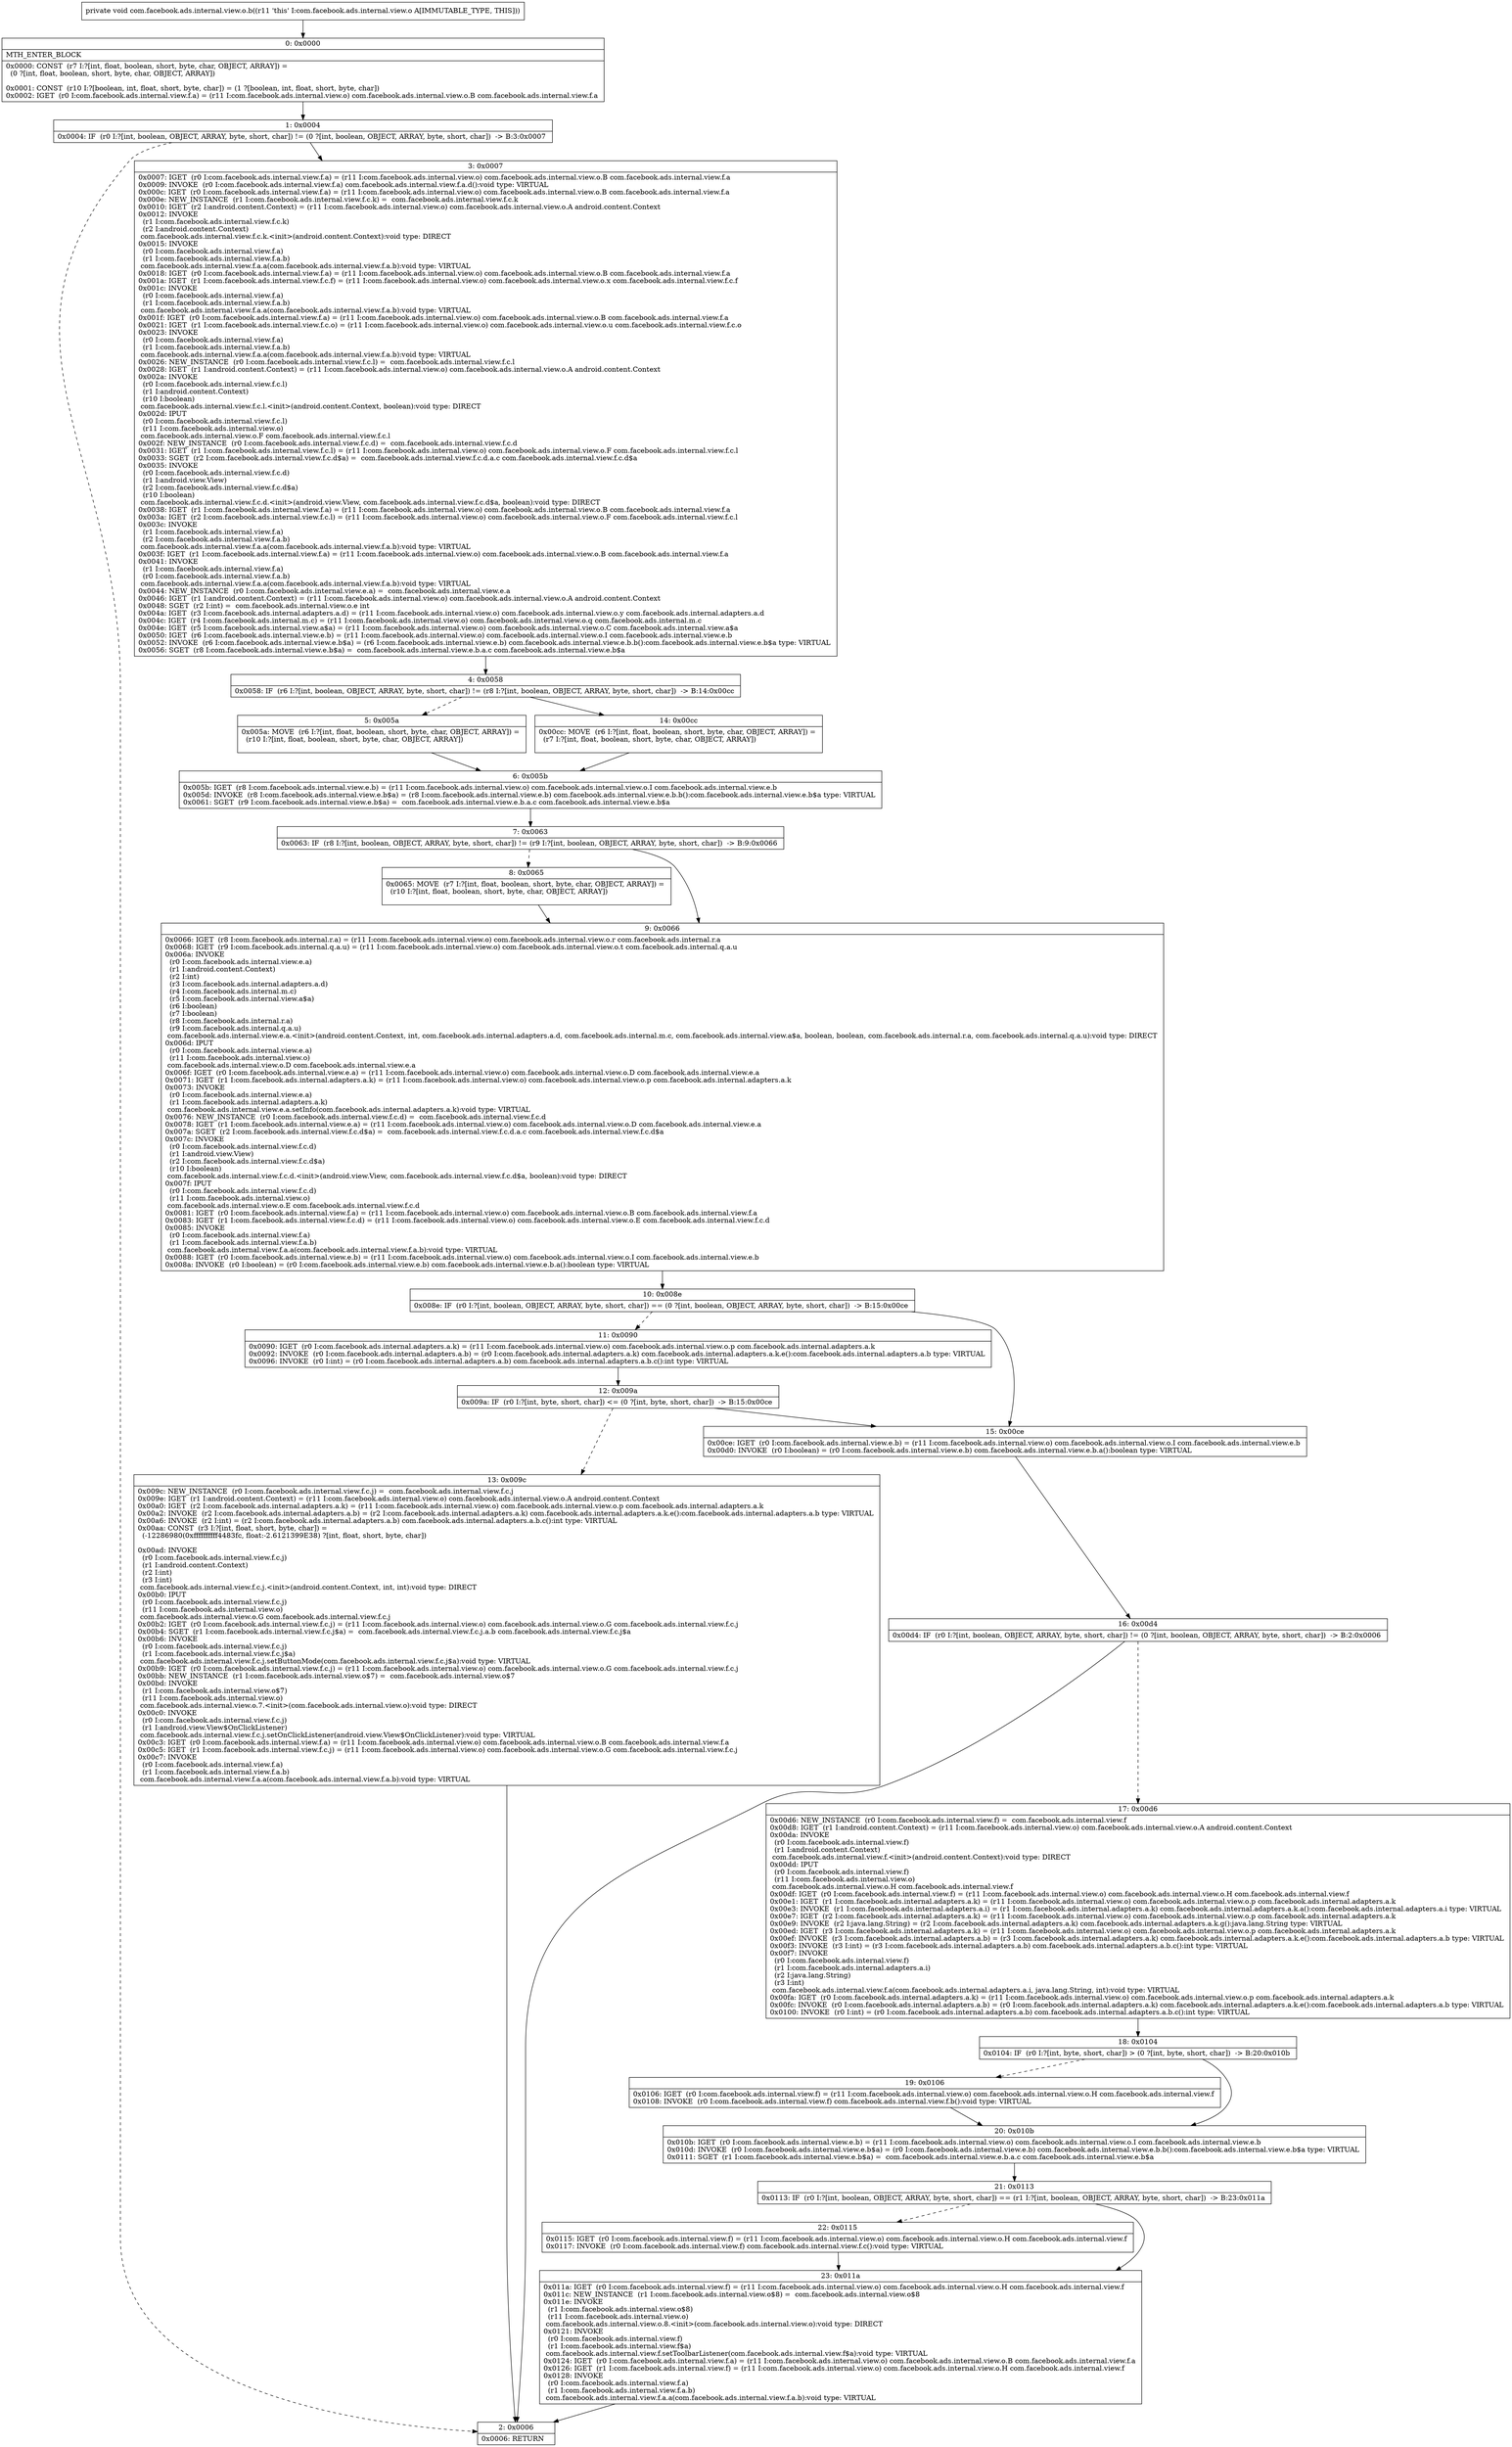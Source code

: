digraph "CFG forcom.facebook.ads.internal.view.o.b()V" {
Node_0 [shape=record,label="{0\:\ 0x0000|MTH_ENTER_BLOCK\l|0x0000: CONST  (r7 I:?[int, float, boolean, short, byte, char, OBJECT, ARRAY]) = \l  (0 ?[int, float, boolean, short, byte, char, OBJECT, ARRAY])\l \l0x0001: CONST  (r10 I:?[boolean, int, float, short, byte, char]) = (1 ?[boolean, int, float, short, byte, char]) \l0x0002: IGET  (r0 I:com.facebook.ads.internal.view.f.a) = (r11 I:com.facebook.ads.internal.view.o) com.facebook.ads.internal.view.o.B com.facebook.ads.internal.view.f.a \l}"];
Node_1 [shape=record,label="{1\:\ 0x0004|0x0004: IF  (r0 I:?[int, boolean, OBJECT, ARRAY, byte, short, char]) != (0 ?[int, boolean, OBJECT, ARRAY, byte, short, char])  \-\> B:3:0x0007 \l}"];
Node_2 [shape=record,label="{2\:\ 0x0006|0x0006: RETURN   \l}"];
Node_3 [shape=record,label="{3\:\ 0x0007|0x0007: IGET  (r0 I:com.facebook.ads.internal.view.f.a) = (r11 I:com.facebook.ads.internal.view.o) com.facebook.ads.internal.view.o.B com.facebook.ads.internal.view.f.a \l0x0009: INVOKE  (r0 I:com.facebook.ads.internal.view.f.a) com.facebook.ads.internal.view.f.a.d():void type: VIRTUAL \l0x000c: IGET  (r0 I:com.facebook.ads.internal.view.f.a) = (r11 I:com.facebook.ads.internal.view.o) com.facebook.ads.internal.view.o.B com.facebook.ads.internal.view.f.a \l0x000e: NEW_INSTANCE  (r1 I:com.facebook.ads.internal.view.f.c.k) =  com.facebook.ads.internal.view.f.c.k \l0x0010: IGET  (r2 I:android.content.Context) = (r11 I:com.facebook.ads.internal.view.o) com.facebook.ads.internal.view.o.A android.content.Context \l0x0012: INVOKE  \l  (r1 I:com.facebook.ads.internal.view.f.c.k)\l  (r2 I:android.content.Context)\l com.facebook.ads.internal.view.f.c.k.\<init\>(android.content.Context):void type: DIRECT \l0x0015: INVOKE  \l  (r0 I:com.facebook.ads.internal.view.f.a)\l  (r1 I:com.facebook.ads.internal.view.f.a.b)\l com.facebook.ads.internal.view.f.a.a(com.facebook.ads.internal.view.f.a.b):void type: VIRTUAL \l0x0018: IGET  (r0 I:com.facebook.ads.internal.view.f.a) = (r11 I:com.facebook.ads.internal.view.o) com.facebook.ads.internal.view.o.B com.facebook.ads.internal.view.f.a \l0x001a: IGET  (r1 I:com.facebook.ads.internal.view.f.c.f) = (r11 I:com.facebook.ads.internal.view.o) com.facebook.ads.internal.view.o.x com.facebook.ads.internal.view.f.c.f \l0x001c: INVOKE  \l  (r0 I:com.facebook.ads.internal.view.f.a)\l  (r1 I:com.facebook.ads.internal.view.f.a.b)\l com.facebook.ads.internal.view.f.a.a(com.facebook.ads.internal.view.f.a.b):void type: VIRTUAL \l0x001f: IGET  (r0 I:com.facebook.ads.internal.view.f.a) = (r11 I:com.facebook.ads.internal.view.o) com.facebook.ads.internal.view.o.B com.facebook.ads.internal.view.f.a \l0x0021: IGET  (r1 I:com.facebook.ads.internal.view.f.c.o) = (r11 I:com.facebook.ads.internal.view.o) com.facebook.ads.internal.view.o.u com.facebook.ads.internal.view.f.c.o \l0x0023: INVOKE  \l  (r0 I:com.facebook.ads.internal.view.f.a)\l  (r1 I:com.facebook.ads.internal.view.f.a.b)\l com.facebook.ads.internal.view.f.a.a(com.facebook.ads.internal.view.f.a.b):void type: VIRTUAL \l0x0026: NEW_INSTANCE  (r0 I:com.facebook.ads.internal.view.f.c.l) =  com.facebook.ads.internal.view.f.c.l \l0x0028: IGET  (r1 I:android.content.Context) = (r11 I:com.facebook.ads.internal.view.o) com.facebook.ads.internal.view.o.A android.content.Context \l0x002a: INVOKE  \l  (r0 I:com.facebook.ads.internal.view.f.c.l)\l  (r1 I:android.content.Context)\l  (r10 I:boolean)\l com.facebook.ads.internal.view.f.c.l.\<init\>(android.content.Context, boolean):void type: DIRECT \l0x002d: IPUT  \l  (r0 I:com.facebook.ads.internal.view.f.c.l)\l  (r11 I:com.facebook.ads.internal.view.o)\l com.facebook.ads.internal.view.o.F com.facebook.ads.internal.view.f.c.l \l0x002f: NEW_INSTANCE  (r0 I:com.facebook.ads.internal.view.f.c.d) =  com.facebook.ads.internal.view.f.c.d \l0x0031: IGET  (r1 I:com.facebook.ads.internal.view.f.c.l) = (r11 I:com.facebook.ads.internal.view.o) com.facebook.ads.internal.view.o.F com.facebook.ads.internal.view.f.c.l \l0x0033: SGET  (r2 I:com.facebook.ads.internal.view.f.c.d$a) =  com.facebook.ads.internal.view.f.c.d.a.c com.facebook.ads.internal.view.f.c.d$a \l0x0035: INVOKE  \l  (r0 I:com.facebook.ads.internal.view.f.c.d)\l  (r1 I:android.view.View)\l  (r2 I:com.facebook.ads.internal.view.f.c.d$a)\l  (r10 I:boolean)\l com.facebook.ads.internal.view.f.c.d.\<init\>(android.view.View, com.facebook.ads.internal.view.f.c.d$a, boolean):void type: DIRECT \l0x0038: IGET  (r1 I:com.facebook.ads.internal.view.f.a) = (r11 I:com.facebook.ads.internal.view.o) com.facebook.ads.internal.view.o.B com.facebook.ads.internal.view.f.a \l0x003a: IGET  (r2 I:com.facebook.ads.internal.view.f.c.l) = (r11 I:com.facebook.ads.internal.view.o) com.facebook.ads.internal.view.o.F com.facebook.ads.internal.view.f.c.l \l0x003c: INVOKE  \l  (r1 I:com.facebook.ads.internal.view.f.a)\l  (r2 I:com.facebook.ads.internal.view.f.a.b)\l com.facebook.ads.internal.view.f.a.a(com.facebook.ads.internal.view.f.a.b):void type: VIRTUAL \l0x003f: IGET  (r1 I:com.facebook.ads.internal.view.f.a) = (r11 I:com.facebook.ads.internal.view.o) com.facebook.ads.internal.view.o.B com.facebook.ads.internal.view.f.a \l0x0041: INVOKE  \l  (r1 I:com.facebook.ads.internal.view.f.a)\l  (r0 I:com.facebook.ads.internal.view.f.a.b)\l com.facebook.ads.internal.view.f.a.a(com.facebook.ads.internal.view.f.a.b):void type: VIRTUAL \l0x0044: NEW_INSTANCE  (r0 I:com.facebook.ads.internal.view.e.a) =  com.facebook.ads.internal.view.e.a \l0x0046: IGET  (r1 I:android.content.Context) = (r11 I:com.facebook.ads.internal.view.o) com.facebook.ads.internal.view.o.A android.content.Context \l0x0048: SGET  (r2 I:int) =  com.facebook.ads.internal.view.o.e int \l0x004a: IGET  (r3 I:com.facebook.ads.internal.adapters.a.d) = (r11 I:com.facebook.ads.internal.view.o) com.facebook.ads.internal.view.o.y com.facebook.ads.internal.adapters.a.d \l0x004c: IGET  (r4 I:com.facebook.ads.internal.m.c) = (r11 I:com.facebook.ads.internal.view.o) com.facebook.ads.internal.view.o.q com.facebook.ads.internal.m.c \l0x004e: IGET  (r5 I:com.facebook.ads.internal.view.a$a) = (r11 I:com.facebook.ads.internal.view.o) com.facebook.ads.internal.view.o.C com.facebook.ads.internal.view.a$a \l0x0050: IGET  (r6 I:com.facebook.ads.internal.view.e.b) = (r11 I:com.facebook.ads.internal.view.o) com.facebook.ads.internal.view.o.I com.facebook.ads.internal.view.e.b \l0x0052: INVOKE  (r6 I:com.facebook.ads.internal.view.e.b$a) = (r6 I:com.facebook.ads.internal.view.e.b) com.facebook.ads.internal.view.e.b.b():com.facebook.ads.internal.view.e.b$a type: VIRTUAL \l0x0056: SGET  (r8 I:com.facebook.ads.internal.view.e.b$a) =  com.facebook.ads.internal.view.e.b.a.c com.facebook.ads.internal.view.e.b$a \l}"];
Node_4 [shape=record,label="{4\:\ 0x0058|0x0058: IF  (r6 I:?[int, boolean, OBJECT, ARRAY, byte, short, char]) != (r8 I:?[int, boolean, OBJECT, ARRAY, byte, short, char])  \-\> B:14:0x00cc \l}"];
Node_5 [shape=record,label="{5\:\ 0x005a|0x005a: MOVE  (r6 I:?[int, float, boolean, short, byte, char, OBJECT, ARRAY]) = \l  (r10 I:?[int, float, boolean, short, byte, char, OBJECT, ARRAY])\l \l}"];
Node_6 [shape=record,label="{6\:\ 0x005b|0x005b: IGET  (r8 I:com.facebook.ads.internal.view.e.b) = (r11 I:com.facebook.ads.internal.view.o) com.facebook.ads.internal.view.o.I com.facebook.ads.internal.view.e.b \l0x005d: INVOKE  (r8 I:com.facebook.ads.internal.view.e.b$a) = (r8 I:com.facebook.ads.internal.view.e.b) com.facebook.ads.internal.view.e.b.b():com.facebook.ads.internal.view.e.b$a type: VIRTUAL \l0x0061: SGET  (r9 I:com.facebook.ads.internal.view.e.b$a) =  com.facebook.ads.internal.view.e.b.a.c com.facebook.ads.internal.view.e.b$a \l}"];
Node_7 [shape=record,label="{7\:\ 0x0063|0x0063: IF  (r8 I:?[int, boolean, OBJECT, ARRAY, byte, short, char]) != (r9 I:?[int, boolean, OBJECT, ARRAY, byte, short, char])  \-\> B:9:0x0066 \l}"];
Node_8 [shape=record,label="{8\:\ 0x0065|0x0065: MOVE  (r7 I:?[int, float, boolean, short, byte, char, OBJECT, ARRAY]) = \l  (r10 I:?[int, float, boolean, short, byte, char, OBJECT, ARRAY])\l \l}"];
Node_9 [shape=record,label="{9\:\ 0x0066|0x0066: IGET  (r8 I:com.facebook.ads.internal.r.a) = (r11 I:com.facebook.ads.internal.view.o) com.facebook.ads.internal.view.o.r com.facebook.ads.internal.r.a \l0x0068: IGET  (r9 I:com.facebook.ads.internal.q.a.u) = (r11 I:com.facebook.ads.internal.view.o) com.facebook.ads.internal.view.o.t com.facebook.ads.internal.q.a.u \l0x006a: INVOKE  \l  (r0 I:com.facebook.ads.internal.view.e.a)\l  (r1 I:android.content.Context)\l  (r2 I:int)\l  (r3 I:com.facebook.ads.internal.adapters.a.d)\l  (r4 I:com.facebook.ads.internal.m.c)\l  (r5 I:com.facebook.ads.internal.view.a$a)\l  (r6 I:boolean)\l  (r7 I:boolean)\l  (r8 I:com.facebook.ads.internal.r.a)\l  (r9 I:com.facebook.ads.internal.q.a.u)\l com.facebook.ads.internal.view.e.a.\<init\>(android.content.Context, int, com.facebook.ads.internal.adapters.a.d, com.facebook.ads.internal.m.c, com.facebook.ads.internal.view.a$a, boolean, boolean, com.facebook.ads.internal.r.a, com.facebook.ads.internal.q.a.u):void type: DIRECT \l0x006d: IPUT  \l  (r0 I:com.facebook.ads.internal.view.e.a)\l  (r11 I:com.facebook.ads.internal.view.o)\l com.facebook.ads.internal.view.o.D com.facebook.ads.internal.view.e.a \l0x006f: IGET  (r0 I:com.facebook.ads.internal.view.e.a) = (r11 I:com.facebook.ads.internal.view.o) com.facebook.ads.internal.view.o.D com.facebook.ads.internal.view.e.a \l0x0071: IGET  (r1 I:com.facebook.ads.internal.adapters.a.k) = (r11 I:com.facebook.ads.internal.view.o) com.facebook.ads.internal.view.o.p com.facebook.ads.internal.adapters.a.k \l0x0073: INVOKE  \l  (r0 I:com.facebook.ads.internal.view.e.a)\l  (r1 I:com.facebook.ads.internal.adapters.a.k)\l com.facebook.ads.internal.view.e.a.setInfo(com.facebook.ads.internal.adapters.a.k):void type: VIRTUAL \l0x0076: NEW_INSTANCE  (r0 I:com.facebook.ads.internal.view.f.c.d) =  com.facebook.ads.internal.view.f.c.d \l0x0078: IGET  (r1 I:com.facebook.ads.internal.view.e.a) = (r11 I:com.facebook.ads.internal.view.o) com.facebook.ads.internal.view.o.D com.facebook.ads.internal.view.e.a \l0x007a: SGET  (r2 I:com.facebook.ads.internal.view.f.c.d$a) =  com.facebook.ads.internal.view.f.c.d.a.c com.facebook.ads.internal.view.f.c.d$a \l0x007c: INVOKE  \l  (r0 I:com.facebook.ads.internal.view.f.c.d)\l  (r1 I:android.view.View)\l  (r2 I:com.facebook.ads.internal.view.f.c.d$a)\l  (r10 I:boolean)\l com.facebook.ads.internal.view.f.c.d.\<init\>(android.view.View, com.facebook.ads.internal.view.f.c.d$a, boolean):void type: DIRECT \l0x007f: IPUT  \l  (r0 I:com.facebook.ads.internal.view.f.c.d)\l  (r11 I:com.facebook.ads.internal.view.o)\l com.facebook.ads.internal.view.o.E com.facebook.ads.internal.view.f.c.d \l0x0081: IGET  (r0 I:com.facebook.ads.internal.view.f.a) = (r11 I:com.facebook.ads.internal.view.o) com.facebook.ads.internal.view.o.B com.facebook.ads.internal.view.f.a \l0x0083: IGET  (r1 I:com.facebook.ads.internal.view.f.c.d) = (r11 I:com.facebook.ads.internal.view.o) com.facebook.ads.internal.view.o.E com.facebook.ads.internal.view.f.c.d \l0x0085: INVOKE  \l  (r0 I:com.facebook.ads.internal.view.f.a)\l  (r1 I:com.facebook.ads.internal.view.f.a.b)\l com.facebook.ads.internal.view.f.a.a(com.facebook.ads.internal.view.f.a.b):void type: VIRTUAL \l0x0088: IGET  (r0 I:com.facebook.ads.internal.view.e.b) = (r11 I:com.facebook.ads.internal.view.o) com.facebook.ads.internal.view.o.I com.facebook.ads.internal.view.e.b \l0x008a: INVOKE  (r0 I:boolean) = (r0 I:com.facebook.ads.internal.view.e.b) com.facebook.ads.internal.view.e.b.a():boolean type: VIRTUAL \l}"];
Node_10 [shape=record,label="{10\:\ 0x008e|0x008e: IF  (r0 I:?[int, boolean, OBJECT, ARRAY, byte, short, char]) == (0 ?[int, boolean, OBJECT, ARRAY, byte, short, char])  \-\> B:15:0x00ce \l}"];
Node_11 [shape=record,label="{11\:\ 0x0090|0x0090: IGET  (r0 I:com.facebook.ads.internal.adapters.a.k) = (r11 I:com.facebook.ads.internal.view.o) com.facebook.ads.internal.view.o.p com.facebook.ads.internal.adapters.a.k \l0x0092: INVOKE  (r0 I:com.facebook.ads.internal.adapters.a.b) = (r0 I:com.facebook.ads.internal.adapters.a.k) com.facebook.ads.internal.adapters.a.k.e():com.facebook.ads.internal.adapters.a.b type: VIRTUAL \l0x0096: INVOKE  (r0 I:int) = (r0 I:com.facebook.ads.internal.adapters.a.b) com.facebook.ads.internal.adapters.a.b.c():int type: VIRTUAL \l}"];
Node_12 [shape=record,label="{12\:\ 0x009a|0x009a: IF  (r0 I:?[int, byte, short, char]) \<= (0 ?[int, byte, short, char])  \-\> B:15:0x00ce \l}"];
Node_13 [shape=record,label="{13\:\ 0x009c|0x009c: NEW_INSTANCE  (r0 I:com.facebook.ads.internal.view.f.c.j) =  com.facebook.ads.internal.view.f.c.j \l0x009e: IGET  (r1 I:android.content.Context) = (r11 I:com.facebook.ads.internal.view.o) com.facebook.ads.internal.view.o.A android.content.Context \l0x00a0: IGET  (r2 I:com.facebook.ads.internal.adapters.a.k) = (r11 I:com.facebook.ads.internal.view.o) com.facebook.ads.internal.view.o.p com.facebook.ads.internal.adapters.a.k \l0x00a2: INVOKE  (r2 I:com.facebook.ads.internal.adapters.a.b) = (r2 I:com.facebook.ads.internal.adapters.a.k) com.facebook.ads.internal.adapters.a.k.e():com.facebook.ads.internal.adapters.a.b type: VIRTUAL \l0x00a6: INVOKE  (r2 I:int) = (r2 I:com.facebook.ads.internal.adapters.a.b) com.facebook.ads.internal.adapters.a.b.c():int type: VIRTUAL \l0x00aa: CONST  (r3 I:?[int, float, short, byte, char]) = \l  (\-12286980(0xffffffffff4483fc, float:\-2.6121399E38) ?[int, float, short, byte, char])\l \l0x00ad: INVOKE  \l  (r0 I:com.facebook.ads.internal.view.f.c.j)\l  (r1 I:android.content.Context)\l  (r2 I:int)\l  (r3 I:int)\l com.facebook.ads.internal.view.f.c.j.\<init\>(android.content.Context, int, int):void type: DIRECT \l0x00b0: IPUT  \l  (r0 I:com.facebook.ads.internal.view.f.c.j)\l  (r11 I:com.facebook.ads.internal.view.o)\l com.facebook.ads.internal.view.o.G com.facebook.ads.internal.view.f.c.j \l0x00b2: IGET  (r0 I:com.facebook.ads.internal.view.f.c.j) = (r11 I:com.facebook.ads.internal.view.o) com.facebook.ads.internal.view.o.G com.facebook.ads.internal.view.f.c.j \l0x00b4: SGET  (r1 I:com.facebook.ads.internal.view.f.c.j$a) =  com.facebook.ads.internal.view.f.c.j.a.b com.facebook.ads.internal.view.f.c.j$a \l0x00b6: INVOKE  \l  (r0 I:com.facebook.ads.internal.view.f.c.j)\l  (r1 I:com.facebook.ads.internal.view.f.c.j$a)\l com.facebook.ads.internal.view.f.c.j.setButtonMode(com.facebook.ads.internal.view.f.c.j$a):void type: VIRTUAL \l0x00b9: IGET  (r0 I:com.facebook.ads.internal.view.f.c.j) = (r11 I:com.facebook.ads.internal.view.o) com.facebook.ads.internal.view.o.G com.facebook.ads.internal.view.f.c.j \l0x00bb: NEW_INSTANCE  (r1 I:com.facebook.ads.internal.view.o$7) =  com.facebook.ads.internal.view.o$7 \l0x00bd: INVOKE  \l  (r1 I:com.facebook.ads.internal.view.o$7)\l  (r11 I:com.facebook.ads.internal.view.o)\l com.facebook.ads.internal.view.o.7.\<init\>(com.facebook.ads.internal.view.o):void type: DIRECT \l0x00c0: INVOKE  \l  (r0 I:com.facebook.ads.internal.view.f.c.j)\l  (r1 I:android.view.View$OnClickListener)\l com.facebook.ads.internal.view.f.c.j.setOnClickListener(android.view.View$OnClickListener):void type: VIRTUAL \l0x00c3: IGET  (r0 I:com.facebook.ads.internal.view.f.a) = (r11 I:com.facebook.ads.internal.view.o) com.facebook.ads.internal.view.o.B com.facebook.ads.internal.view.f.a \l0x00c5: IGET  (r1 I:com.facebook.ads.internal.view.f.c.j) = (r11 I:com.facebook.ads.internal.view.o) com.facebook.ads.internal.view.o.G com.facebook.ads.internal.view.f.c.j \l0x00c7: INVOKE  \l  (r0 I:com.facebook.ads.internal.view.f.a)\l  (r1 I:com.facebook.ads.internal.view.f.a.b)\l com.facebook.ads.internal.view.f.a.a(com.facebook.ads.internal.view.f.a.b):void type: VIRTUAL \l}"];
Node_14 [shape=record,label="{14\:\ 0x00cc|0x00cc: MOVE  (r6 I:?[int, float, boolean, short, byte, char, OBJECT, ARRAY]) = \l  (r7 I:?[int, float, boolean, short, byte, char, OBJECT, ARRAY])\l \l}"];
Node_15 [shape=record,label="{15\:\ 0x00ce|0x00ce: IGET  (r0 I:com.facebook.ads.internal.view.e.b) = (r11 I:com.facebook.ads.internal.view.o) com.facebook.ads.internal.view.o.I com.facebook.ads.internal.view.e.b \l0x00d0: INVOKE  (r0 I:boolean) = (r0 I:com.facebook.ads.internal.view.e.b) com.facebook.ads.internal.view.e.b.a():boolean type: VIRTUAL \l}"];
Node_16 [shape=record,label="{16\:\ 0x00d4|0x00d4: IF  (r0 I:?[int, boolean, OBJECT, ARRAY, byte, short, char]) != (0 ?[int, boolean, OBJECT, ARRAY, byte, short, char])  \-\> B:2:0x0006 \l}"];
Node_17 [shape=record,label="{17\:\ 0x00d6|0x00d6: NEW_INSTANCE  (r0 I:com.facebook.ads.internal.view.f) =  com.facebook.ads.internal.view.f \l0x00d8: IGET  (r1 I:android.content.Context) = (r11 I:com.facebook.ads.internal.view.o) com.facebook.ads.internal.view.o.A android.content.Context \l0x00da: INVOKE  \l  (r0 I:com.facebook.ads.internal.view.f)\l  (r1 I:android.content.Context)\l com.facebook.ads.internal.view.f.\<init\>(android.content.Context):void type: DIRECT \l0x00dd: IPUT  \l  (r0 I:com.facebook.ads.internal.view.f)\l  (r11 I:com.facebook.ads.internal.view.o)\l com.facebook.ads.internal.view.o.H com.facebook.ads.internal.view.f \l0x00df: IGET  (r0 I:com.facebook.ads.internal.view.f) = (r11 I:com.facebook.ads.internal.view.o) com.facebook.ads.internal.view.o.H com.facebook.ads.internal.view.f \l0x00e1: IGET  (r1 I:com.facebook.ads.internal.adapters.a.k) = (r11 I:com.facebook.ads.internal.view.o) com.facebook.ads.internal.view.o.p com.facebook.ads.internal.adapters.a.k \l0x00e3: INVOKE  (r1 I:com.facebook.ads.internal.adapters.a.i) = (r1 I:com.facebook.ads.internal.adapters.a.k) com.facebook.ads.internal.adapters.a.k.a():com.facebook.ads.internal.adapters.a.i type: VIRTUAL \l0x00e7: IGET  (r2 I:com.facebook.ads.internal.adapters.a.k) = (r11 I:com.facebook.ads.internal.view.o) com.facebook.ads.internal.view.o.p com.facebook.ads.internal.adapters.a.k \l0x00e9: INVOKE  (r2 I:java.lang.String) = (r2 I:com.facebook.ads.internal.adapters.a.k) com.facebook.ads.internal.adapters.a.k.g():java.lang.String type: VIRTUAL \l0x00ed: IGET  (r3 I:com.facebook.ads.internal.adapters.a.k) = (r11 I:com.facebook.ads.internal.view.o) com.facebook.ads.internal.view.o.p com.facebook.ads.internal.adapters.a.k \l0x00ef: INVOKE  (r3 I:com.facebook.ads.internal.adapters.a.b) = (r3 I:com.facebook.ads.internal.adapters.a.k) com.facebook.ads.internal.adapters.a.k.e():com.facebook.ads.internal.adapters.a.b type: VIRTUAL \l0x00f3: INVOKE  (r3 I:int) = (r3 I:com.facebook.ads.internal.adapters.a.b) com.facebook.ads.internal.adapters.a.b.c():int type: VIRTUAL \l0x00f7: INVOKE  \l  (r0 I:com.facebook.ads.internal.view.f)\l  (r1 I:com.facebook.ads.internal.adapters.a.i)\l  (r2 I:java.lang.String)\l  (r3 I:int)\l com.facebook.ads.internal.view.f.a(com.facebook.ads.internal.adapters.a.i, java.lang.String, int):void type: VIRTUAL \l0x00fa: IGET  (r0 I:com.facebook.ads.internal.adapters.a.k) = (r11 I:com.facebook.ads.internal.view.o) com.facebook.ads.internal.view.o.p com.facebook.ads.internal.adapters.a.k \l0x00fc: INVOKE  (r0 I:com.facebook.ads.internal.adapters.a.b) = (r0 I:com.facebook.ads.internal.adapters.a.k) com.facebook.ads.internal.adapters.a.k.e():com.facebook.ads.internal.adapters.a.b type: VIRTUAL \l0x0100: INVOKE  (r0 I:int) = (r0 I:com.facebook.ads.internal.adapters.a.b) com.facebook.ads.internal.adapters.a.b.c():int type: VIRTUAL \l}"];
Node_18 [shape=record,label="{18\:\ 0x0104|0x0104: IF  (r0 I:?[int, byte, short, char]) \> (0 ?[int, byte, short, char])  \-\> B:20:0x010b \l}"];
Node_19 [shape=record,label="{19\:\ 0x0106|0x0106: IGET  (r0 I:com.facebook.ads.internal.view.f) = (r11 I:com.facebook.ads.internal.view.o) com.facebook.ads.internal.view.o.H com.facebook.ads.internal.view.f \l0x0108: INVOKE  (r0 I:com.facebook.ads.internal.view.f) com.facebook.ads.internal.view.f.b():void type: VIRTUAL \l}"];
Node_20 [shape=record,label="{20\:\ 0x010b|0x010b: IGET  (r0 I:com.facebook.ads.internal.view.e.b) = (r11 I:com.facebook.ads.internal.view.o) com.facebook.ads.internal.view.o.I com.facebook.ads.internal.view.e.b \l0x010d: INVOKE  (r0 I:com.facebook.ads.internal.view.e.b$a) = (r0 I:com.facebook.ads.internal.view.e.b) com.facebook.ads.internal.view.e.b.b():com.facebook.ads.internal.view.e.b$a type: VIRTUAL \l0x0111: SGET  (r1 I:com.facebook.ads.internal.view.e.b$a) =  com.facebook.ads.internal.view.e.b.a.c com.facebook.ads.internal.view.e.b$a \l}"];
Node_21 [shape=record,label="{21\:\ 0x0113|0x0113: IF  (r0 I:?[int, boolean, OBJECT, ARRAY, byte, short, char]) == (r1 I:?[int, boolean, OBJECT, ARRAY, byte, short, char])  \-\> B:23:0x011a \l}"];
Node_22 [shape=record,label="{22\:\ 0x0115|0x0115: IGET  (r0 I:com.facebook.ads.internal.view.f) = (r11 I:com.facebook.ads.internal.view.o) com.facebook.ads.internal.view.o.H com.facebook.ads.internal.view.f \l0x0117: INVOKE  (r0 I:com.facebook.ads.internal.view.f) com.facebook.ads.internal.view.f.c():void type: VIRTUAL \l}"];
Node_23 [shape=record,label="{23\:\ 0x011a|0x011a: IGET  (r0 I:com.facebook.ads.internal.view.f) = (r11 I:com.facebook.ads.internal.view.o) com.facebook.ads.internal.view.o.H com.facebook.ads.internal.view.f \l0x011c: NEW_INSTANCE  (r1 I:com.facebook.ads.internal.view.o$8) =  com.facebook.ads.internal.view.o$8 \l0x011e: INVOKE  \l  (r1 I:com.facebook.ads.internal.view.o$8)\l  (r11 I:com.facebook.ads.internal.view.o)\l com.facebook.ads.internal.view.o.8.\<init\>(com.facebook.ads.internal.view.o):void type: DIRECT \l0x0121: INVOKE  \l  (r0 I:com.facebook.ads.internal.view.f)\l  (r1 I:com.facebook.ads.internal.view.f$a)\l com.facebook.ads.internal.view.f.setToolbarListener(com.facebook.ads.internal.view.f$a):void type: VIRTUAL \l0x0124: IGET  (r0 I:com.facebook.ads.internal.view.f.a) = (r11 I:com.facebook.ads.internal.view.o) com.facebook.ads.internal.view.o.B com.facebook.ads.internal.view.f.a \l0x0126: IGET  (r1 I:com.facebook.ads.internal.view.f) = (r11 I:com.facebook.ads.internal.view.o) com.facebook.ads.internal.view.o.H com.facebook.ads.internal.view.f \l0x0128: INVOKE  \l  (r0 I:com.facebook.ads.internal.view.f.a)\l  (r1 I:com.facebook.ads.internal.view.f.a.b)\l com.facebook.ads.internal.view.f.a.a(com.facebook.ads.internal.view.f.a.b):void type: VIRTUAL \l}"];
MethodNode[shape=record,label="{private void com.facebook.ads.internal.view.o.b((r11 'this' I:com.facebook.ads.internal.view.o A[IMMUTABLE_TYPE, THIS])) }"];
MethodNode -> Node_0;
Node_0 -> Node_1;
Node_1 -> Node_2[style=dashed];
Node_1 -> Node_3;
Node_3 -> Node_4;
Node_4 -> Node_5[style=dashed];
Node_4 -> Node_14;
Node_5 -> Node_6;
Node_6 -> Node_7;
Node_7 -> Node_8[style=dashed];
Node_7 -> Node_9;
Node_8 -> Node_9;
Node_9 -> Node_10;
Node_10 -> Node_11[style=dashed];
Node_10 -> Node_15;
Node_11 -> Node_12;
Node_12 -> Node_13[style=dashed];
Node_12 -> Node_15;
Node_13 -> Node_2;
Node_14 -> Node_6;
Node_15 -> Node_16;
Node_16 -> Node_2;
Node_16 -> Node_17[style=dashed];
Node_17 -> Node_18;
Node_18 -> Node_19[style=dashed];
Node_18 -> Node_20;
Node_19 -> Node_20;
Node_20 -> Node_21;
Node_21 -> Node_22[style=dashed];
Node_21 -> Node_23;
Node_22 -> Node_23;
Node_23 -> Node_2;
}

